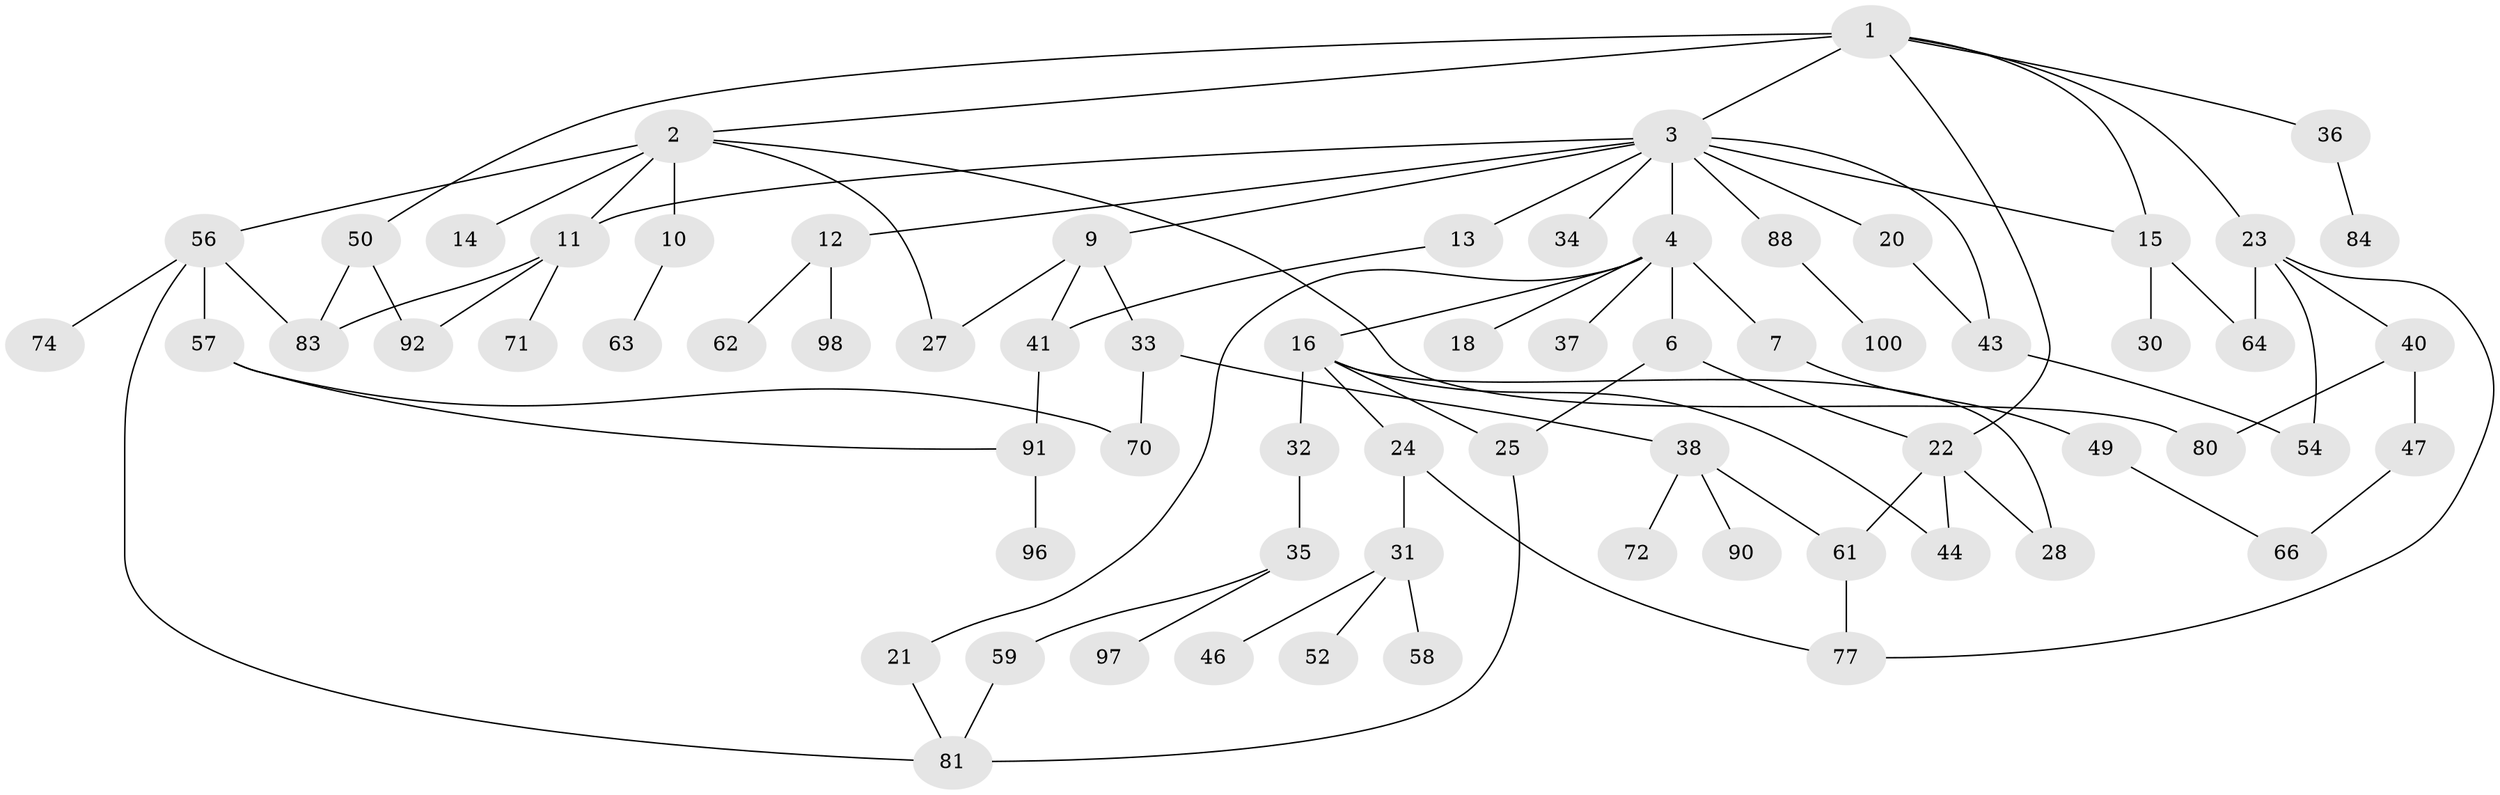 // original degree distribution, {6: 0.02, 7: 0.01, 10: 0.01, 4: 0.11, 2: 0.34, 3: 0.19, 1: 0.27, 5: 0.05}
// Generated by graph-tools (version 1.1) at 2025/11/02/21/25 10:11:06]
// undirected, 68 vertices, 91 edges
graph export_dot {
graph [start="1"]
  node [color=gray90,style=filled];
  1 [super="+5"];
  2;
  3 [super="+85"];
  4 [super="+8"];
  6 [super="+29"];
  7;
  9 [super="+65"];
  10 [super="+17"];
  11 [super="+67"];
  12 [super="+26"];
  13;
  14;
  15 [super="+93"];
  16 [super="+19"];
  18;
  20;
  21 [super="+99"];
  22 [super="+55"];
  23 [super="+42"];
  24 [super="+45"];
  25 [super="+79"];
  27 [super="+48"];
  28;
  30 [super="+68"];
  31 [super="+39"];
  32;
  33;
  34;
  35 [super="+73"];
  36 [super="+94"];
  37;
  38 [super="+53"];
  40;
  41;
  43 [super="+89"];
  44 [super="+51"];
  46;
  47;
  49 [super="+60"];
  50 [super="+87"];
  52;
  54;
  56 [super="+95"];
  57 [super="+78"];
  58;
  59 [super="+75"];
  61 [super="+69"];
  62;
  63;
  64;
  66 [super="+76"];
  70;
  71;
  72;
  74;
  77;
  80 [super="+86"];
  81 [super="+82"];
  83;
  84;
  88;
  90;
  91;
  92;
  96;
  97;
  98;
  100;
  1 -- 2;
  1 -- 3;
  1 -- 23;
  1 -- 36;
  1 -- 50 [weight=2];
  1 -- 22;
  1 -- 15;
  2 -- 10;
  2 -- 14;
  2 -- 27;
  2 -- 56;
  2 -- 80;
  2 -- 11;
  3 -- 4;
  3 -- 9;
  3 -- 11;
  3 -- 12;
  3 -- 13;
  3 -- 20;
  3 -- 34;
  3 -- 43;
  3 -- 88;
  3 -- 15;
  4 -- 6;
  4 -- 7;
  4 -- 21;
  4 -- 37;
  4 -- 16;
  4 -- 18;
  6 -- 25;
  6 -- 22;
  7 -- 49;
  9 -- 33;
  9 -- 41;
  9 -- 27;
  10 -- 63;
  11 -- 92;
  11 -- 83;
  11 -- 71;
  12 -- 62;
  12 -- 98;
  13 -- 41;
  15 -- 30;
  15 -- 64;
  16 -- 25;
  16 -- 32;
  16 -- 28;
  16 -- 24;
  16 -- 44;
  20 -- 43;
  21 -- 81;
  22 -- 28;
  22 -- 44;
  22 -- 61;
  23 -- 40;
  23 -- 77;
  23 -- 64;
  23 -- 54;
  24 -- 31;
  24 -- 77;
  25 -- 81;
  31 -- 52;
  31 -- 58;
  31 -- 46;
  32 -- 35;
  33 -- 38;
  33 -- 70;
  35 -- 59;
  35 -- 97;
  36 -- 84;
  38 -- 61;
  38 -- 90;
  38 -- 72;
  40 -- 47;
  40 -- 80;
  41 -- 91;
  43 -- 54;
  47 -- 66;
  49 -- 66;
  50 -- 83 [weight=2];
  50 -- 92;
  56 -- 57;
  56 -- 74;
  56 -- 83;
  56 -- 81;
  57 -- 91;
  57 -- 70;
  59 -- 81;
  61 -- 77;
  88 -- 100;
  91 -- 96;
}
